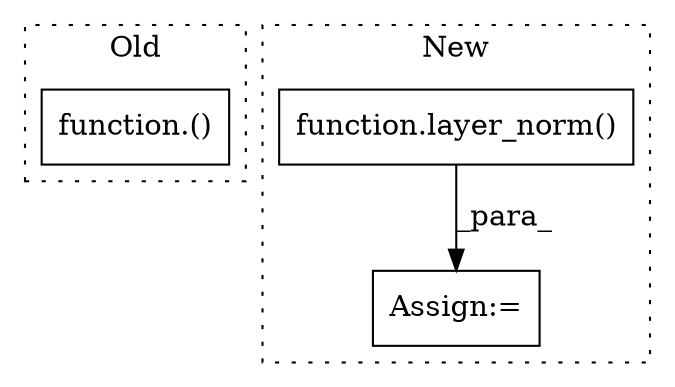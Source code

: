 digraph G {
subgraph cluster0 {
1 [label="function.()" a="75" s="7738,7784" l="44,1" shape="box"];
label = "Old";
style="dotted";
}
subgraph cluster1 {
2 [label="function.layer_norm()" a="75" s="7423,7436" l="11,18" shape="box"];
3 [label="Assign:=" a="68" s="7420" l="3" shape="box"];
label = "New";
style="dotted";
}
2 -> 3 [label="_para_"];
}